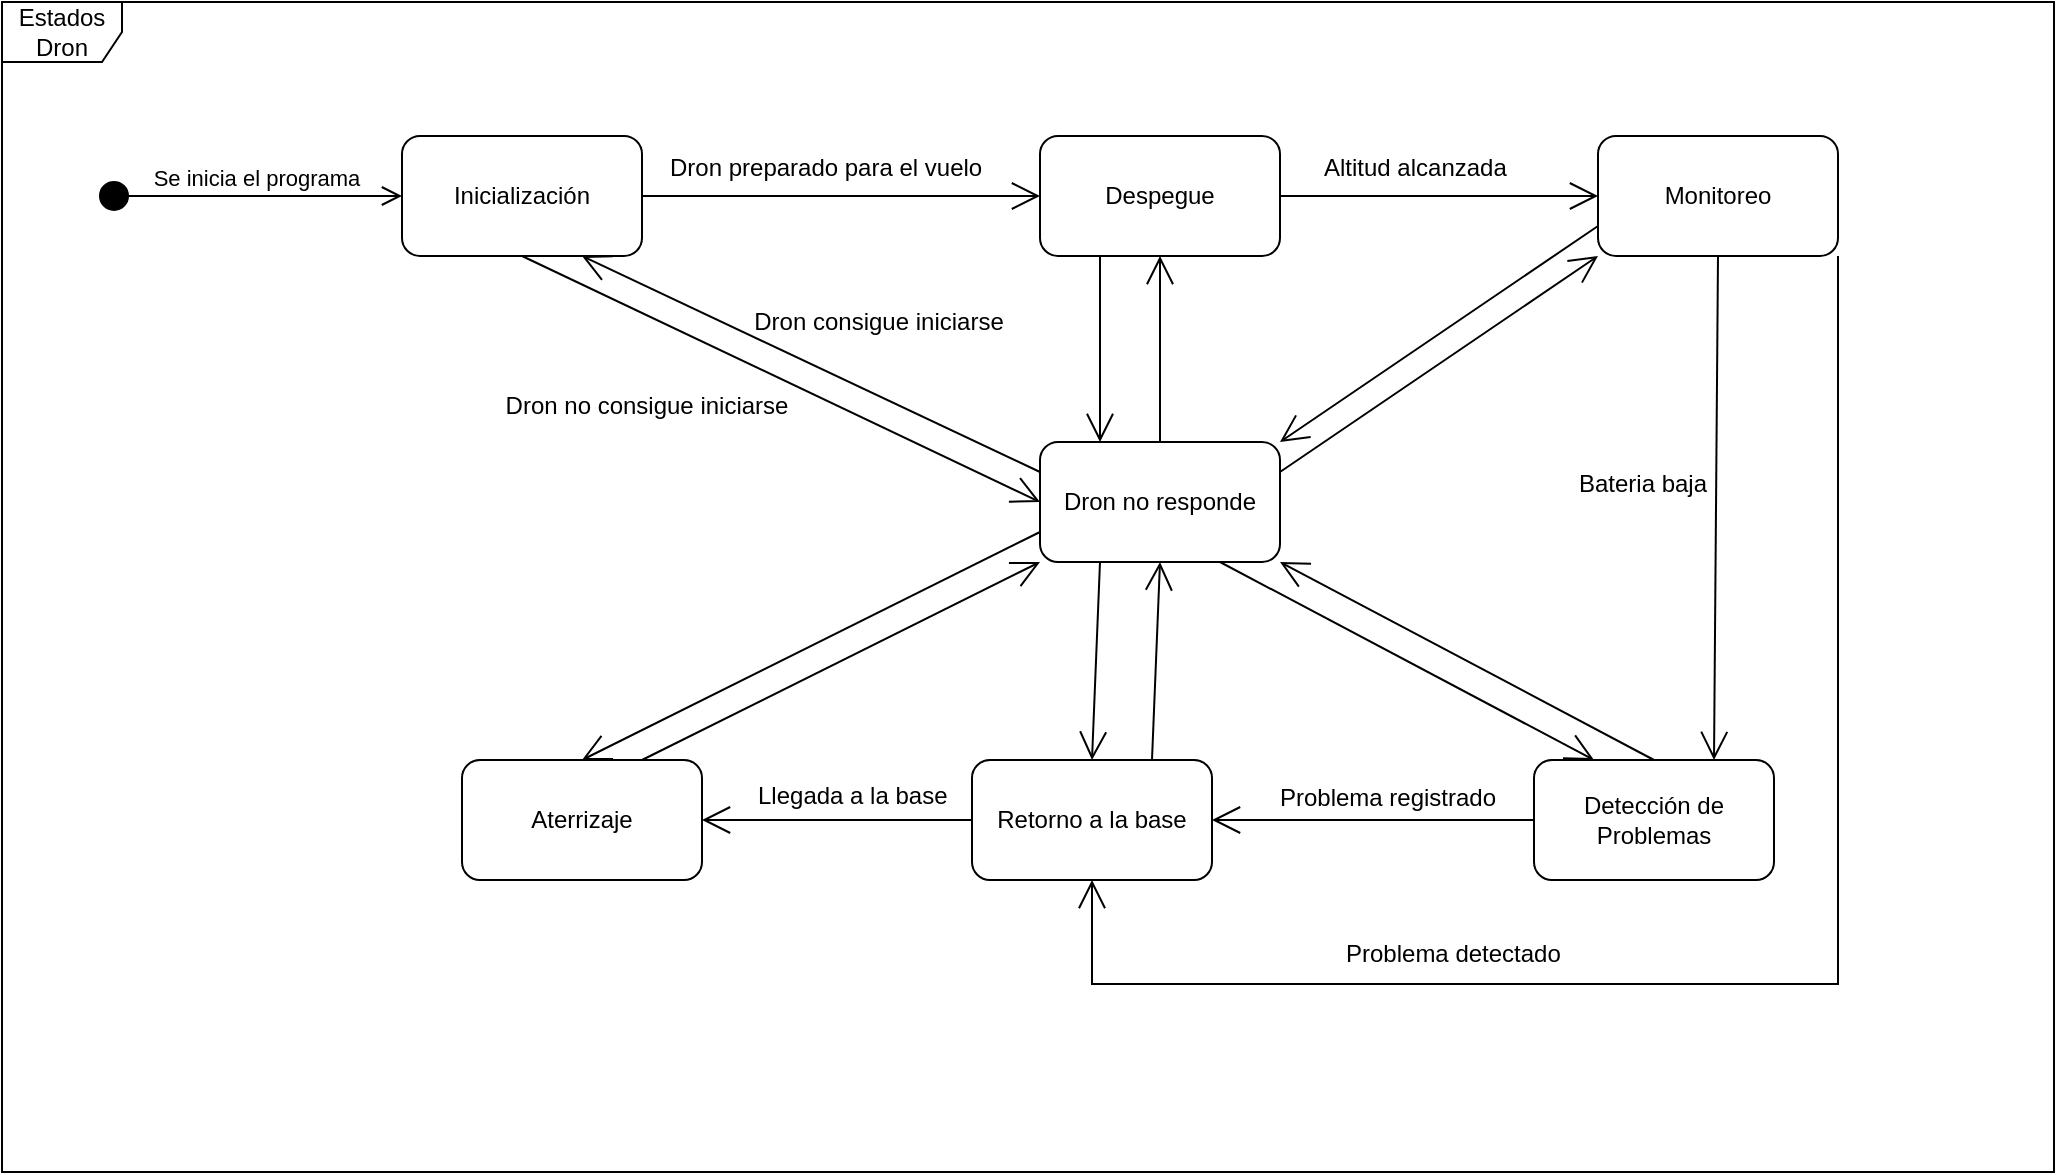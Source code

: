 <mxfile version="21.3.2" type="device">
  <diagram name="Página-1" id="w524WosSK8v9RqrJharP">
    <mxGraphModel dx="1134" dy="697" grid="0" gridSize="10" guides="1" tooltips="1" connect="1" arrows="1" fold="1" page="1" pageScale="1" pageWidth="1169" pageHeight="827" math="0" shadow="0">
      <root>
        <mxCell id="0" />
        <mxCell id="1" parent="0" />
        <mxCell id="tJOB3uimsCtY5IyX1VXm-2" value="Se inicia el programa" style="html=1;verticalAlign=bottom;startArrow=circle;startFill=1;endArrow=open;startSize=6;endSize=8;edgeStyle=elbowEdgeStyle;elbow=vertical;curved=0;rounded=0;exitX=0.002;exitY=0.234;exitDx=0;exitDy=0;exitPerimeter=0;entryX=0;entryY=0.5;entryDx=0;entryDy=0;" parent="1" target="tJOB3uimsCtY5IyX1VXm-4" edge="1">
          <mxGeometry x="0.04" width="80" relative="1" as="geometry">
            <mxPoint x="148.0" y="165.98" as="sourcePoint" />
            <mxPoint x="296.16" y="165" as="targetPoint" />
            <Array as="points">
              <mxPoint x="108" y="166" />
            </Array>
            <mxPoint as="offset" />
          </mxGeometry>
        </mxCell>
        <mxCell id="tJOB3uimsCtY5IyX1VXm-4" value="Inicialización" style="rounded=1;whiteSpace=wrap;html=1;" parent="1" vertex="1">
          <mxGeometry x="300" y="136" width="120" height="60" as="geometry" />
        </mxCell>
        <mxCell id="tJOB3uimsCtY5IyX1VXm-5" value="Despegue" style="rounded=1;whiteSpace=wrap;html=1;" parent="1" vertex="1">
          <mxGeometry x="619" y="136" width="120" height="60" as="geometry" />
        </mxCell>
        <mxCell id="tJOB3uimsCtY5IyX1VXm-6" value="" style="endArrow=open;endFill=1;endSize=12;html=1;rounded=0;exitX=1;exitY=0.5;exitDx=0;exitDy=0;entryX=0;entryY=0.5;entryDx=0;entryDy=0;" parent="1" source="tJOB3uimsCtY5IyX1VXm-4" target="tJOB3uimsCtY5IyX1VXm-5" edge="1">
          <mxGeometry width="160" relative="1" as="geometry">
            <mxPoint x="442" y="232" as="sourcePoint" />
            <mxPoint x="602" y="232" as="targetPoint" />
          </mxGeometry>
        </mxCell>
        <mxCell id="tJOB3uimsCtY5IyX1VXm-8" value="Dron preparado para el vuelo" style="text;whiteSpace=wrap;html=1;rotation=0;" parent="1" vertex="1">
          <mxGeometry x="432" y="138" width="184" height="36" as="geometry" />
        </mxCell>
        <mxCell id="tJOB3uimsCtY5IyX1VXm-10" value="Monitoreo" style="rounded=1;whiteSpace=wrap;html=1;" parent="1" vertex="1">
          <mxGeometry x="898" y="136" width="120" height="60" as="geometry" />
        </mxCell>
        <mxCell id="tJOB3uimsCtY5IyX1VXm-11" value="" style="endArrow=open;endFill=1;endSize=12;html=1;rounded=0;exitX=1;exitY=0.5;exitDx=0;exitDy=0;entryX=0;entryY=0.5;entryDx=0;entryDy=0;" parent="1" source="tJOB3uimsCtY5IyX1VXm-5" target="tJOB3uimsCtY5IyX1VXm-10" edge="1">
          <mxGeometry width="160" relative="1" as="geometry">
            <mxPoint x="630" y="244" as="sourcePoint" />
            <mxPoint x="790" y="244" as="targetPoint" />
          </mxGeometry>
        </mxCell>
        <mxCell id="tJOB3uimsCtY5IyX1VXm-15" value="Altitud alcanzada" style="text;whiteSpace=wrap;html=1;rotation=0;" parent="1" vertex="1">
          <mxGeometry x="759" y="138" width="119" height="36" as="geometry" />
        </mxCell>
        <mxCell id="tJOB3uimsCtY5IyX1VXm-16" value="Detección de Problemas" style="rounded=1;whiteSpace=wrap;html=1;" parent="1" vertex="1">
          <mxGeometry x="866" y="448" width="120" height="60" as="geometry" />
        </mxCell>
        <mxCell id="tJOB3uimsCtY5IyX1VXm-17" value="Problema detectado" style="text;whiteSpace=wrap;html=1;rotation=0;" parent="1" vertex="1">
          <mxGeometry x="770" y="531" width="135" height="36" as="geometry" />
        </mxCell>
        <mxCell id="tJOB3uimsCtY5IyX1VXm-19" value="" style="endArrow=open;endFill=1;endSize=12;html=1;rounded=0;exitX=0.5;exitY=1;exitDx=0;exitDy=0;entryX=0.75;entryY=0;entryDx=0;entryDy=0;" parent="1" source="tJOB3uimsCtY5IyX1VXm-10" edge="1" target="tJOB3uimsCtY5IyX1VXm-16">
          <mxGeometry width="160" relative="1" as="geometry">
            <mxPoint x="696" y="244" as="sourcePoint" />
            <mxPoint x="962" y="328" as="targetPoint" />
          </mxGeometry>
        </mxCell>
        <mxCell id="tJOB3uimsCtY5IyX1VXm-21" value="Retorno a la base" style="rounded=1;whiteSpace=wrap;html=1;" parent="1" vertex="1">
          <mxGeometry x="585" y="448" width="120" height="60" as="geometry" />
        </mxCell>
        <mxCell id="tJOB3uimsCtY5IyX1VXm-22" value="" style="endArrow=open;endFill=1;endSize=12;html=1;rounded=0;exitX=1;exitY=1;exitDx=0;exitDy=0;entryX=0.5;entryY=1;entryDx=0;entryDy=0;" parent="1" source="tJOB3uimsCtY5IyX1VXm-10" target="tJOB3uimsCtY5IyX1VXm-21" edge="1">
          <mxGeometry width="160" relative="1" as="geometry">
            <mxPoint x="851" y="170" as="sourcePoint" />
            <mxPoint x="1011" y="170" as="targetPoint" />
            <Array as="points">
              <mxPoint x="1018" y="560" />
              <mxPoint x="645" y="560" />
            </Array>
          </mxGeometry>
        </mxCell>
        <mxCell id="tJOB3uimsCtY5IyX1VXm-23" value="Aterrizaje" style="rounded=1;whiteSpace=wrap;html=1;" parent="1" vertex="1">
          <mxGeometry x="330" y="448" width="120" height="60" as="geometry" />
        </mxCell>
        <mxCell id="tJOB3uimsCtY5IyX1VXm-24" value="Llegada a la base" style="text;whiteSpace=wrap;html=1;" parent="1" vertex="1">
          <mxGeometry x="476" y="452" width="123" height="36" as="geometry" />
        </mxCell>
        <mxCell id="tJOB3uimsCtY5IyX1VXm-25" value="" style="endArrow=open;endFill=1;endSize=12;html=1;rounded=0;exitX=0;exitY=0.5;exitDx=0;exitDy=0;entryX=1;entryY=0.5;entryDx=0;entryDy=0;" parent="1" source="tJOB3uimsCtY5IyX1VXm-21" target="tJOB3uimsCtY5IyX1VXm-23" edge="1">
          <mxGeometry width="160" relative="1" as="geometry">
            <mxPoint x="751" y="701" as="sourcePoint" />
            <mxPoint x="911" y="701" as="targetPoint" />
          </mxGeometry>
        </mxCell>
        <mxCell id="tJOB3uimsCtY5IyX1VXm-26" value="" style="endArrow=open;endFill=1;endSize=12;html=1;rounded=0;entryX=1;entryY=0.5;entryDx=0;entryDy=0;exitX=0;exitY=0.5;exitDx=0;exitDy=0;" parent="1" source="tJOB3uimsCtY5IyX1VXm-16" target="tJOB3uimsCtY5IyX1VXm-21" edge="1">
          <mxGeometry width="160" relative="1" as="geometry">
            <mxPoint x="832" y="556" as="sourcePoint" />
            <mxPoint x="707" y="547" as="targetPoint" />
          </mxGeometry>
        </mxCell>
        <mxCell id="tJOB3uimsCtY5IyX1VXm-28" value="Bateria baja" style="text;html=1;strokeColor=none;fillColor=none;align=center;verticalAlign=middle;whiteSpace=wrap;rounded=0;rotation=0;" parent="1" vertex="1">
          <mxGeometry x="855" y="295" width="131" height="30" as="geometry" />
        </mxCell>
        <mxCell id="tJOB3uimsCtY5IyX1VXm-29" value="Problema registrado" style="text;html=1;strokeColor=none;fillColor=none;align=center;verticalAlign=middle;whiteSpace=wrap;rounded=0;" parent="1" vertex="1">
          <mxGeometry x="716" y="452" width="154" height="30" as="geometry" />
        </mxCell>
        <mxCell id="tJOB3uimsCtY5IyX1VXm-30" value="Estados Dron" style="shape=umlFrame;whiteSpace=wrap;html=1;pointerEvents=0;" parent="1" vertex="1">
          <mxGeometry x="100" y="69" width="1026" height="585" as="geometry" />
        </mxCell>
        <mxCell id="nTGTohXTsv_xpD42Uxg1-2" value="Dron no responde" style="rounded=1;whiteSpace=wrap;html=1;" vertex="1" parent="1">
          <mxGeometry x="619" y="289" width="120" height="60" as="geometry" />
        </mxCell>
        <mxCell id="nTGTohXTsv_xpD42Uxg1-4" value="" style="endArrow=open;endFill=1;endSize=12;html=1;rounded=0;exitX=0.5;exitY=1;exitDx=0;exitDy=0;entryX=0;entryY=0.5;entryDx=0;entryDy=0;" edge="1" parent="1" source="tJOB3uimsCtY5IyX1VXm-4" target="nTGTohXTsv_xpD42Uxg1-2">
          <mxGeometry width="160" relative="1" as="geometry">
            <mxPoint x="351" y="265" as="sourcePoint" />
            <mxPoint x="511" y="265" as="targetPoint" />
          </mxGeometry>
        </mxCell>
        <mxCell id="nTGTohXTsv_xpD42Uxg1-5" value="" style="endArrow=open;endFill=1;endSize=12;html=1;rounded=0;entryX=0.75;entryY=1;entryDx=0;entryDy=0;exitX=0;exitY=0.25;exitDx=0;exitDy=0;" edge="1" parent="1" source="nTGTohXTsv_xpD42Uxg1-2" target="tJOB3uimsCtY5IyX1VXm-4">
          <mxGeometry width="160" relative="1" as="geometry">
            <mxPoint x="512" y="235" as="sourcePoint" />
            <mxPoint x="672" y="235" as="targetPoint" />
          </mxGeometry>
        </mxCell>
        <mxCell id="nTGTohXTsv_xpD42Uxg1-6" value="Dron no consigue iniciarse" style="text;html=1;align=center;verticalAlign=middle;resizable=0;points=[];autosize=1;strokeColor=none;fillColor=none;" vertex="1" parent="1">
          <mxGeometry x="342" y="258" width="159" height="26" as="geometry" />
        </mxCell>
        <mxCell id="nTGTohXTsv_xpD42Uxg1-7" value="Dron consigue iniciarse" style="text;html=1;align=center;verticalAlign=middle;resizable=0;points=[];autosize=1;strokeColor=none;fillColor=none;" vertex="1" parent="1">
          <mxGeometry x="466" y="216" width="143" height="26" as="geometry" />
        </mxCell>
        <mxCell id="nTGTohXTsv_xpD42Uxg1-10" value="" style="endArrow=open;endFill=1;endSize=12;html=1;rounded=0;exitX=0.25;exitY=1;exitDx=0;exitDy=0;entryX=0.25;entryY=0;entryDx=0;entryDy=0;" edge="1" parent="1" source="tJOB3uimsCtY5IyX1VXm-5" target="nTGTohXTsv_xpD42Uxg1-2">
          <mxGeometry width="160" relative="1" as="geometry">
            <mxPoint x="715" y="261" as="sourcePoint" />
            <mxPoint x="875" y="261" as="targetPoint" />
          </mxGeometry>
        </mxCell>
        <mxCell id="nTGTohXTsv_xpD42Uxg1-11" value="" style="endArrow=open;endFill=1;endSize=12;html=1;rounded=0;exitX=0.5;exitY=0;exitDx=0;exitDy=0;entryX=0.5;entryY=1;entryDx=0;entryDy=0;" edge="1" parent="1" source="nTGTohXTsv_xpD42Uxg1-2" target="tJOB3uimsCtY5IyX1VXm-5">
          <mxGeometry width="160" relative="1" as="geometry">
            <mxPoint x="837" y="225" as="sourcePoint" />
            <mxPoint x="677" y="225" as="targetPoint" />
          </mxGeometry>
        </mxCell>
        <mxCell id="nTGTohXTsv_xpD42Uxg1-12" value="" style="endArrow=open;endFill=1;endSize=12;html=1;rounded=0;exitX=1;exitY=0.25;exitDx=0;exitDy=0;entryX=0;entryY=1;entryDx=0;entryDy=0;" edge="1" parent="1" source="nTGTohXTsv_xpD42Uxg1-2" target="tJOB3uimsCtY5IyX1VXm-10">
          <mxGeometry width="160" relative="1" as="geometry">
            <mxPoint x="693" y="261.5" as="sourcePoint" />
            <mxPoint x="853" y="261.5" as="targetPoint" />
          </mxGeometry>
        </mxCell>
        <mxCell id="nTGTohXTsv_xpD42Uxg1-13" value="" style="endArrow=open;endFill=1;endSize=12;html=1;rounded=0;exitX=0;exitY=0.75;exitDx=0;exitDy=0;entryX=1;entryY=0;entryDx=0;entryDy=0;" edge="1" parent="1" source="tJOB3uimsCtY5IyX1VXm-10" target="nTGTohXTsv_xpD42Uxg1-2">
          <mxGeometry width="160" relative="1" as="geometry">
            <mxPoint x="577" y="396" as="sourcePoint" />
            <mxPoint x="737" y="396" as="targetPoint" />
          </mxGeometry>
        </mxCell>
        <mxCell id="nTGTohXTsv_xpD42Uxg1-15" value="" style="endArrow=open;endFill=1;endSize=12;html=1;rounded=0;exitX=0.5;exitY=0;exitDx=0;exitDy=0;entryX=1;entryY=1;entryDx=0;entryDy=0;" edge="1" parent="1" source="tJOB3uimsCtY5IyX1VXm-16" target="nTGTohXTsv_xpD42Uxg1-2">
          <mxGeometry width="160" relative="1" as="geometry">
            <mxPoint x="750" y="388" as="sourcePoint" />
            <mxPoint x="910" y="388" as="targetPoint" />
          </mxGeometry>
        </mxCell>
        <mxCell id="nTGTohXTsv_xpD42Uxg1-16" value="" style="endArrow=open;endFill=1;endSize=12;html=1;rounded=0;exitX=0.75;exitY=1;exitDx=0;exitDy=0;entryX=0.25;entryY=0;entryDx=0;entryDy=0;" edge="1" parent="1" source="nTGTohXTsv_xpD42Uxg1-2" target="tJOB3uimsCtY5IyX1VXm-16">
          <mxGeometry width="160" relative="1" as="geometry">
            <mxPoint x="714" y="388" as="sourcePoint" />
            <mxPoint x="874" y="388" as="targetPoint" />
          </mxGeometry>
        </mxCell>
        <mxCell id="nTGTohXTsv_xpD42Uxg1-17" value="" style="endArrow=open;endFill=1;endSize=12;html=1;rounded=0;exitX=0.75;exitY=0;exitDx=0;exitDy=0;entryX=0.5;entryY=1;entryDx=0;entryDy=0;" edge="1" parent="1" source="tJOB3uimsCtY5IyX1VXm-21" target="nTGTohXTsv_xpD42Uxg1-2">
          <mxGeometry width="160" relative="1" as="geometry">
            <mxPoint x="576" y="416" as="sourcePoint" />
            <mxPoint x="736" y="416" as="targetPoint" />
          </mxGeometry>
        </mxCell>
        <mxCell id="nTGTohXTsv_xpD42Uxg1-18" value="" style="endArrow=open;endFill=1;endSize=12;html=1;rounded=0;entryX=0.5;entryY=0;entryDx=0;entryDy=0;exitX=0.25;exitY=1;exitDx=0;exitDy=0;" edge="1" parent="1" source="nTGTohXTsv_xpD42Uxg1-2" target="tJOB3uimsCtY5IyX1VXm-21">
          <mxGeometry width="160" relative="1" as="geometry">
            <mxPoint x="677" y="370" as="sourcePoint" />
            <mxPoint x="517" y="370" as="targetPoint" />
          </mxGeometry>
        </mxCell>
        <mxCell id="nTGTohXTsv_xpD42Uxg1-19" value="" style="endArrow=open;endFill=1;endSize=12;html=1;rounded=0;entryX=0.5;entryY=0;entryDx=0;entryDy=0;exitX=0;exitY=0.75;exitDx=0;exitDy=0;" edge="1" parent="1" source="nTGTohXTsv_xpD42Uxg1-2" target="tJOB3uimsCtY5IyX1VXm-23">
          <mxGeometry width="160" relative="1" as="geometry">
            <mxPoint x="586" y="393" as="sourcePoint" />
            <mxPoint x="426" y="393" as="targetPoint" />
          </mxGeometry>
        </mxCell>
        <mxCell id="nTGTohXTsv_xpD42Uxg1-20" value="" style="endArrow=open;endFill=1;endSize=12;html=1;rounded=0;entryX=0;entryY=1;entryDx=0;entryDy=0;exitX=0.75;exitY=0;exitDx=0;exitDy=0;" edge="1" parent="1" source="tJOB3uimsCtY5IyX1VXm-23" target="nTGTohXTsv_xpD42Uxg1-2">
          <mxGeometry width="160" relative="1" as="geometry">
            <mxPoint x="487" y="414" as="sourcePoint" />
            <mxPoint x="647" y="414" as="targetPoint" />
          </mxGeometry>
        </mxCell>
      </root>
    </mxGraphModel>
  </diagram>
</mxfile>
